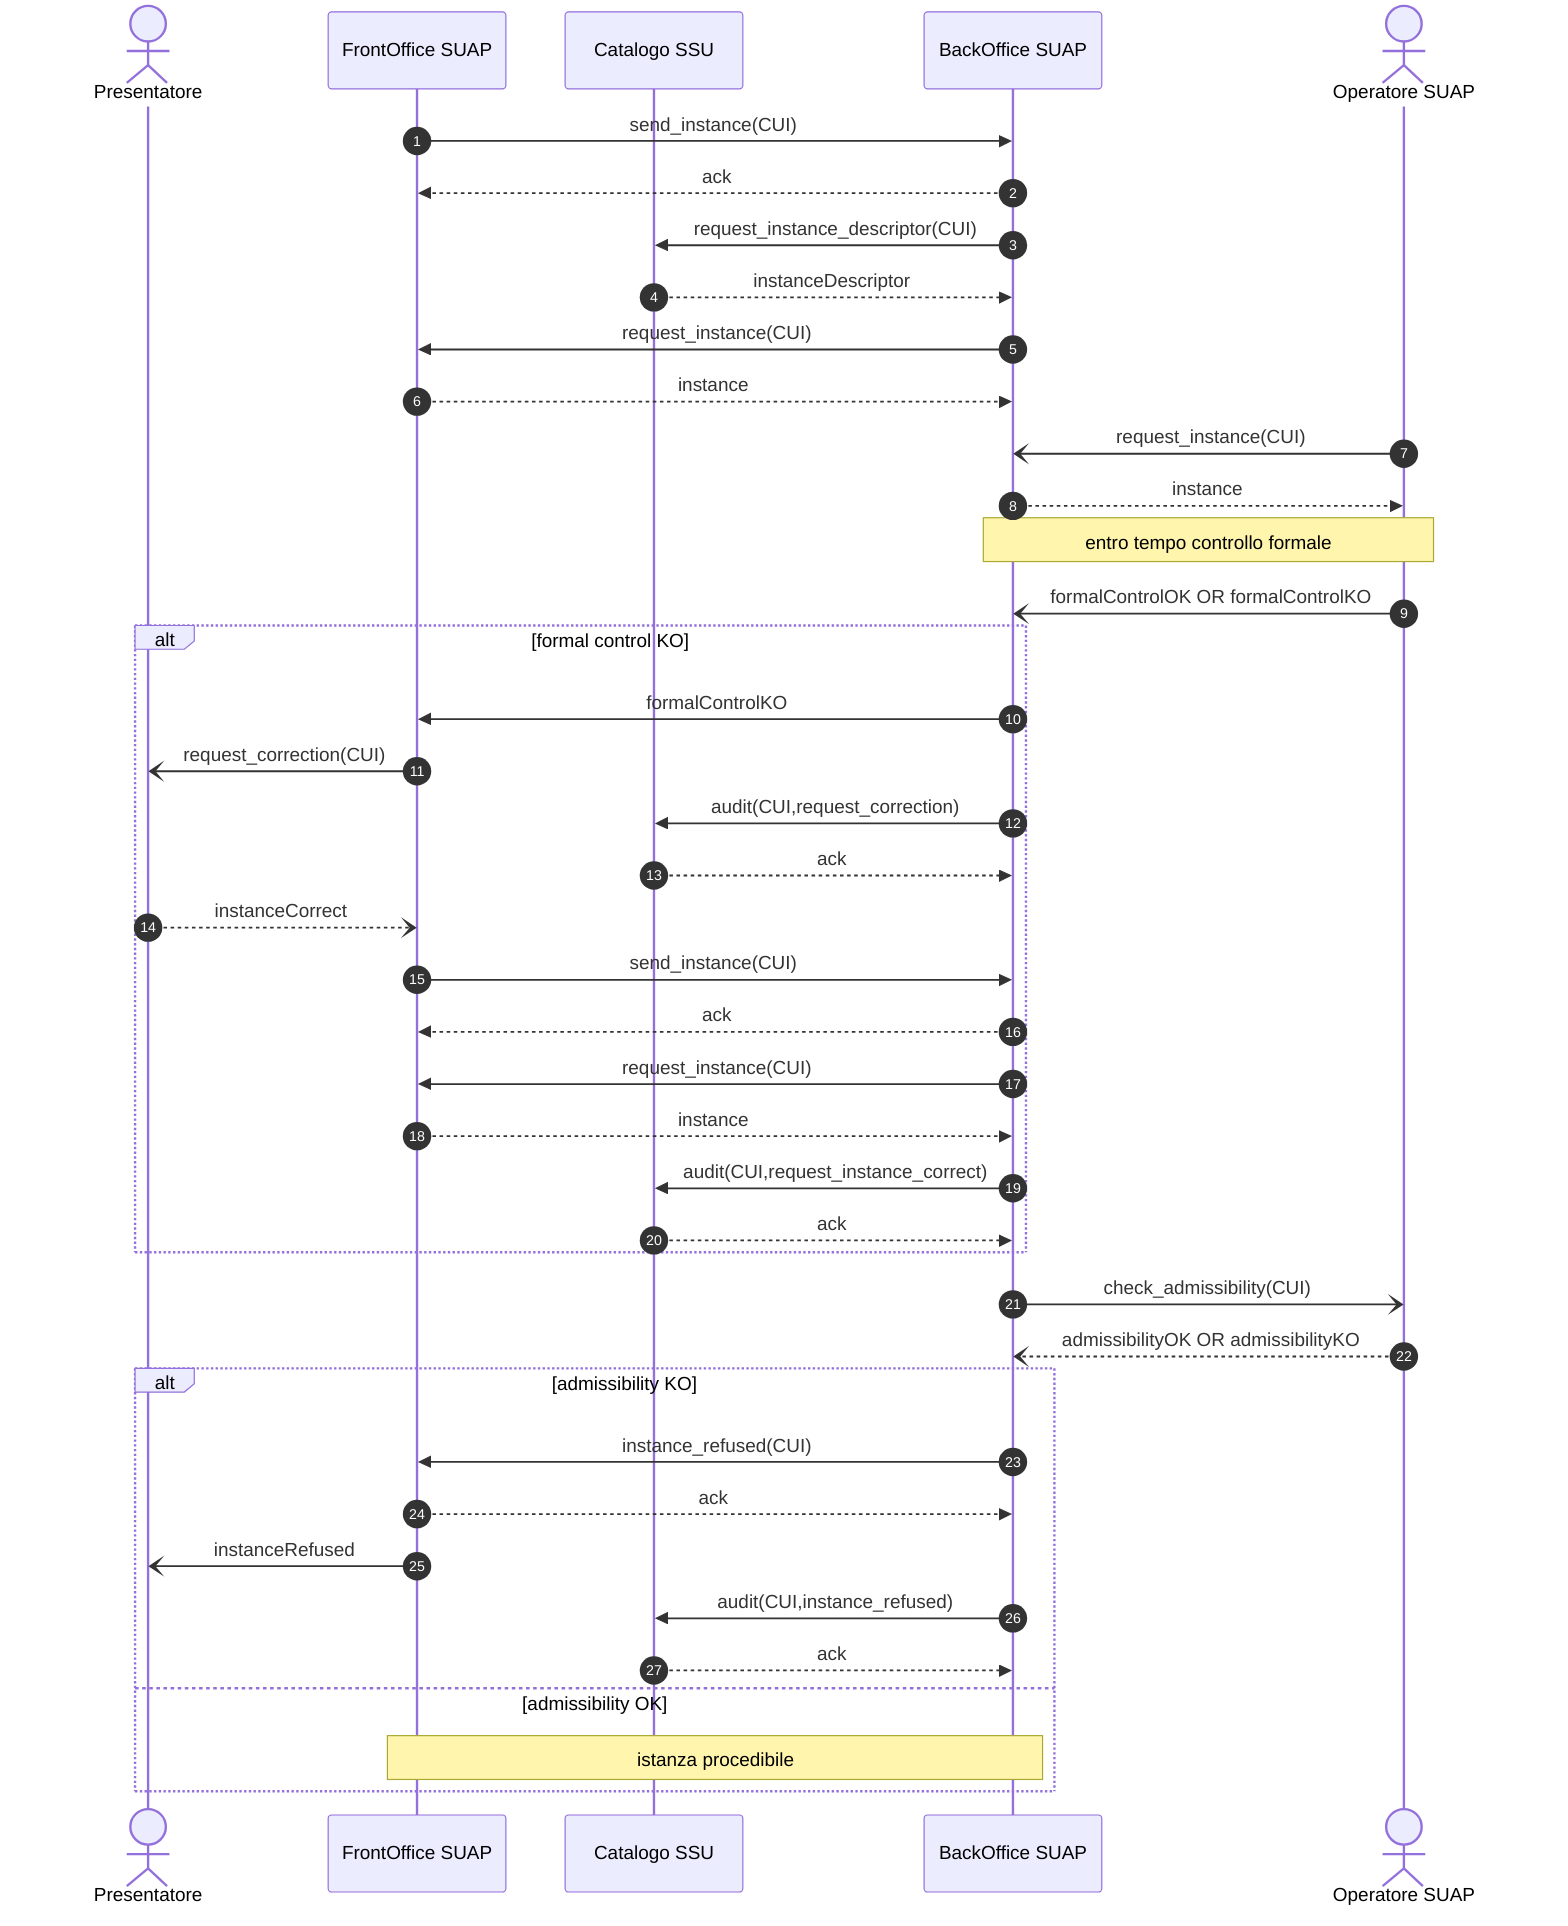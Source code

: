 sequenceDiagram
    autonumber

    actor P as Presentatore    
    participant F as FrontOffice SUAP
    participant C as Catalogo SSU    
    participant B as BackOffice SUAP    
    actor O as Operatore SUAP    
   
 
    F ->> B: send_instance(CUI)
    B -->> F: ack
    B ->> C: request_instance_descriptor(CUI)
    C -->> B: instanceDescriptor
    B ->> F: request_instance(CUI)
    F -->> B: instance

    O -) B: request_instance(CUI)
    B -->> O: instance
    Note over B,O: entro tempo controllo formale
    O -) B: formalControlOK OR formalControlKO

    alt formal control KO
        B ->> F: formalControlKO
        F -) P: request_correction(CUI)
        B ->> C: audit(CUI,request_correction)
        C -->> B: ack
        P --) F: instanceCorrect
        F ->> B: send_instance(CUI)
        B -->> F: ack
        B ->> F: request_instance(CUI)
        F -->> B: instance
        B ->> C: audit(CUI,request_instance_correct)
        C -->> B: ack            
    end

    B -) O: check_admissibility(CUI)
    O --) B: admissibilityOK OR admissibilityKO
    
    alt admissibility KO
        B ->> F: instance_refused(CUI)
        F -->> B: ack
        F -) P: instanceRefused            
        B ->> C: audit(CUI,instance_refused)
        C -->> B: ack                        
    else admissibility OK
        
        Note over B,F: istanza procedibile
       
end